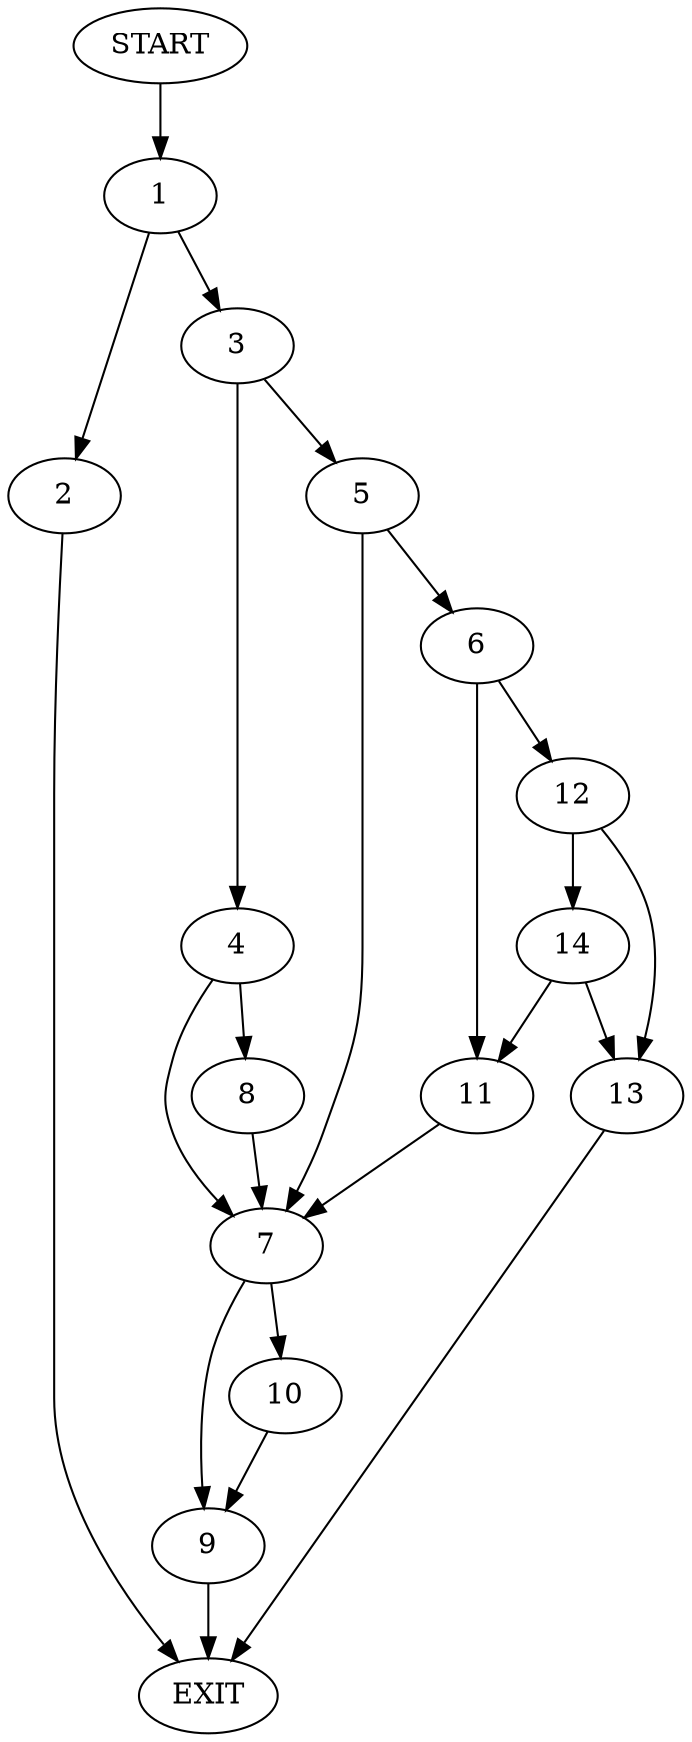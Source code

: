 digraph {
0 [label="START"]
15 [label="EXIT"]
0 -> 1
1 -> 2
1 -> 3
2 -> 15
3 -> 4
3 -> 5
5 -> 6
5 -> 7
4 -> 8
4 -> 7
8 -> 7
7 -> 9
7 -> 10
6 -> 11
6 -> 12
11 -> 7
12 -> 13
12 -> 14
14 -> 11
14 -> 13
13 -> 15
9 -> 15
10 -> 9
}
